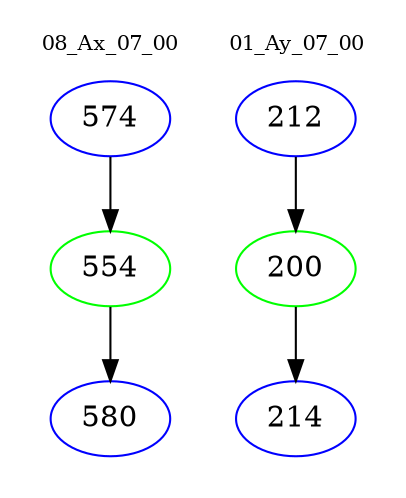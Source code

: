 digraph{
subgraph cluster_0 {
color = white
label = "08_Ax_07_00";
fontsize=10;
T0_574 [label="574", color="blue"]
T0_574 -> T0_554 [color="black"]
T0_554 [label="554", color="green"]
T0_554 -> T0_580 [color="black"]
T0_580 [label="580", color="blue"]
}
subgraph cluster_1 {
color = white
label = "01_Ay_07_00";
fontsize=10;
T1_212 [label="212", color="blue"]
T1_212 -> T1_200 [color="black"]
T1_200 [label="200", color="green"]
T1_200 -> T1_214 [color="black"]
T1_214 [label="214", color="blue"]
}
}
